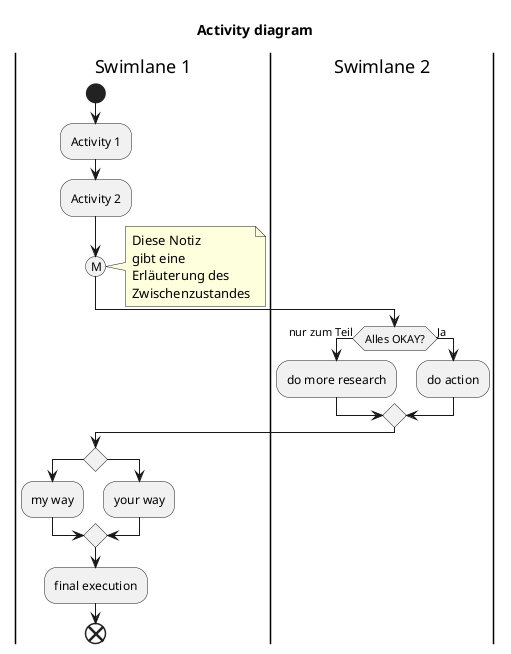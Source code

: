 @startuml Activity_Model
'You will find help on this page: https://plantuml.com/de/activity-diagram-beta

title Activity diagram

|Swimlane 1|
start
  :Activity 1; 
  :Activity 2;
  (M)
note right 
Diese Notiz 
gibt eine 
Erläuterung des 
Zwischenzustandes
end note

|Swimlane 2|
if (Alles OKAY?) then
  -> nur zum Teil;
  :do more research;
else
  -> Ja;
  :do action; 
endif  

|Swimlane 1|
  if () then
    :my way;
  else
    :your way;
  endif

  :final execution;
  
end

@enduml